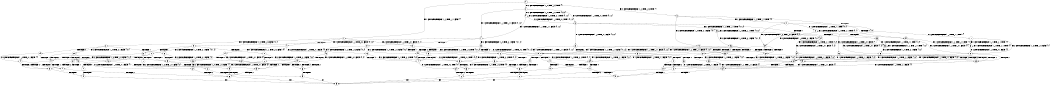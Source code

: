 digraph BCG {
size = "7, 10.5";
center = TRUE;
node [shape = circle];
0 [peripheries = 2];
0 -> 1 [label = "EX !1 !ATOMIC_EXCH_BRANCH (1, +1, TRUE, +1, 1, FALSE) !{}"];
0 -> 2 [label = "EX !2 !ATOMIC_EXCH_BRANCH (1, +0, TRUE, +0, 1, TRUE) !{}"];
0 -> 3 [label = "EX !0 !ATOMIC_EXCH_BRANCH (1, +1, TRUE, +0, 2, TRUE) !{}"];
1 -> 4 [label = "TERMINATE !1"];
1 -> 5 [label = "EX !2 !ATOMIC_EXCH_BRANCH (1, +0, TRUE, +0, 1, FALSE) !{0, 1}"];
1 -> 6 [label = "EX !0 !ATOMIC_EXCH_BRANCH (1, +1, TRUE, +0, 2, FALSE) !{0, 1}"];
2 -> 7 [label = "EX !1 !ATOMIC_EXCH_BRANCH (1, +1, TRUE, +1, 1, FALSE) !{0, 1, 2}"];
2 -> 8 [label = "EX !0 !ATOMIC_EXCH_BRANCH (1, +1, TRUE, +0, 2, TRUE) !{0, 1, 2}"];
2 -> 9 [label = "EX !2 !ATOMIC_EXCH_BRANCH (1, +0, TRUE, +0, 1, TRUE) !{0, 1, 2}"];
3 -> 10 [label = "TERMINATE !0"];
3 -> 11 [label = "EX !1 !ATOMIC_EXCH_BRANCH (1, +1, TRUE, +1, 1, TRUE) !{0}"];
3 -> 12 [label = "EX !2 !ATOMIC_EXCH_BRANCH (1, +0, TRUE, +0, 1, FALSE) !{0}"];
4 -> 13 [label = "EX !2 !ATOMIC_EXCH_BRANCH (1, +0, TRUE, +0, 1, FALSE) !{0}"];
4 -> 14 [label = "EX !0 !ATOMIC_EXCH_BRANCH (1, +1, TRUE, +0, 2, FALSE) !{0}"];
5 -> 15 [label = "TERMINATE !1"];
5 -> 16 [label = "TERMINATE !2"];
5 -> 17 [label = "EX !0 !ATOMIC_EXCH_BRANCH (1, +1, TRUE, +0, 2, TRUE) !{0, 1, 2}"];
6 -> 18 [label = "TERMINATE !1"];
6 -> 19 [label = "TERMINATE !0"];
6 -> 20 [label = "EX !2 !ATOMIC_EXCH_BRANCH (1, +0, TRUE, +0, 1, FALSE) !{0, 1}"];
7 -> 21 [label = "TERMINATE !1"];
7 -> 22 [label = "EX !0 !ATOMIC_EXCH_BRANCH (1, +1, TRUE, +0, 2, FALSE) !{0, 1, 2}"];
7 -> 23 [label = "EX !2 !ATOMIC_EXCH_BRANCH (1, +0, TRUE, +0, 1, FALSE) !{0, 1, 2}"];
8 -> 24 [label = "TERMINATE !0"];
8 -> 25 [label = "EX !1 !ATOMIC_EXCH_BRANCH (1, +1, TRUE, +1, 1, TRUE) !{0, 1, 2}"];
8 -> 26 [label = "EX !2 !ATOMIC_EXCH_BRANCH (1, +0, TRUE, +0, 1, FALSE) !{0, 1, 2}"];
9 -> 7 [label = "EX !1 !ATOMIC_EXCH_BRANCH (1, +1, TRUE, +1, 1, FALSE) !{0, 1, 2}"];
9 -> 8 [label = "EX !0 !ATOMIC_EXCH_BRANCH (1, +1, TRUE, +0, 2, TRUE) !{0, 1, 2}"];
9 -> 9 [label = "EX !2 !ATOMIC_EXCH_BRANCH (1, +0, TRUE, +0, 1, TRUE) !{0, 1, 2}"];
10 -> 27 [label = "EX !1 !ATOMIC_EXCH_BRANCH (1, +1, TRUE, +1, 1, TRUE) !{}"];
10 -> 28 [label = "EX !2 !ATOMIC_EXCH_BRANCH (1, +0, TRUE, +0, 1, FALSE) !{}"];
11 -> 29 [label = "TERMINATE !0"];
11 -> 30 [label = "EX !2 !ATOMIC_EXCH_BRANCH (1, +0, TRUE, +0, 1, FALSE) !{0, 1}"];
11 -> 31 [label = "EX !1 !ATOMIC_EXCH_BRANCH (1, +1, TRUE, +1, 1, TRUE) !{0, 1}"];
12 -> 32 [label = "TERMINATE !2"];
12 -> 33 [label = "TERMINATE !0"];
12 -> 17 [label = "EX !1 !ATOMIC_EXCH_BRANCH (1, +1, TRUE, +1, 1, FALSE) !{0, 1, 2}"];
13 -> 34 [label = "TERMINATE !2"];
13 -> 35 [label = "EX !0 !ATOMIC_EXCH_BRANCH (1, +1, TRUE, +0, 2, TRUE) !{0, 2}"];
14 -> 36 [label = "TERMINATE !0"];
14 -> 37 [label = "EX !2 !ATOMIC_EXCH_BRANCH (1, +0, TRUE, +0, 1, FALSE) !{0}"];
15 -> 34 [label = "TERMINATE !2"];
15 -> 35 [label = "EX !0 !ATOMIC_EXCH_BRANCH (1, +1, TRUE, +0, 2, TRUE) !{0, 2}"];
16 -> 38 [label = "TERMINATE !1"];
16 -> 39 [label = "EX !0 !ATOMIC_EXCH_BRANCH (1, +1, TRUE, +0, 2, TRUE) !{0, 1}"];
17 -> 40 [label = "TERMINATE !1"];
17 -> 41 [label = "TERMINATE !2"];
17 -> 42 [label = "TERMINATE !0"];
18 -> 36 [label = "TERMINATE !0"];
18 -> 37 [label = "EX !2 !ATOMIC_EXCH_BRANCH (1, +0, TRUE, +0, 1, FALSE) !{0}"];
19 -> 43 [label = "TERMINATE !1"];
19 -> 44 [label = "EX !2 !ATOMIC_EXCH_BRANCH (1, +0, TRUE, +0, 1, FALSE) !{1}"];
20 -> 45 [label = "TERMINATE !1"];
20 -> 46 [label = "TERMINATE !2"];
20 -> 47 [label = "TERMINATE !0"];
21 -> 48 [label = "EX !0 !ATOMIC_EXCH_BRANCH (1, +1, TRUE, +0, 2, FALSE) !{0, 2}"];
21 -> 49 [label = "EX !2 !ATOMIC_EXCH_BRANCH (1, +0, TRUE, +0, 1, FALSE) !{0, 2}"];
22 -> 50 [label = "TERMINATE !1"];
22 -> 51 [label = "TERMINATE !0"];
22 -> 52 [label = "EX !2 !ATOMIC_EXCH_BRANCH (1, +0, TRUE, +0, 1, FALSE) !{0, 1, 2}"];
23 -> 15 [label = "TERMINATE !1"];
23 -> 16 [label = "TERMINATE !2"];
23 -> 17 [label = "EX !0 !ATOMIC_EXCH_BRANCH (1, +1, TRUE, +0, 2, TRUE) !{0, 1, 2}"];
24 -> 53 [label = "EX !1 !ATOMIC_EXCH_BRANCH (1, +1, TRUE, +1, 1, TRUE) !{1, 2}"];
24 -> 54 [label = "EX !2 !ATOMIC_EXCH_BRANCH (1, +0, TRUE, +0, 1, FALSE) !{1, 2}"];
25 -> 55 [label = "TERMINATE !0"];
25 -> 56 [label = "EX !2 !ATOMIC_EXCH_BRANCH (1, +0, TRUE, +0, 1, FALSE) !{0, 1, 2}"];
25 -> 25 [label = "EX !1 !ATOMIC_EXCH_BRANCH (1, +1, TRUE, +1, 1, TRUE) !{0, 1, 2}"];
26 -> 32 [label = "TERMINATE !2"];
26 -> 33 [label = "TERMINATE !0"];
26 -> 17 [label = "EX !1 !ATOMIC_EXCH_BRANCH (1, +1, TRUE, +1, 1, FALSE) !{0, 1, 2}"];
27 -> 57 [label = "EX !2 !ATOMIC_EXCH_BRANCH (1, +0, TRUE, +0, 1, FALSE) !{1}"];
27 -> 58 [label = "EX !1 !ATOMIC_EXCH_BRANCH (1, +1, TRUE, +1, 1, TRUE) !{1}"];
28 -> 59 [label = "TERMINATE !2"];
28 -> 60 [label = "EX !1 !ATOMIC_EXCH_BRANCH (1, +1, TRUE, +1, 1, FALSE) !{1, 2}"];
29 -> 57 [label = "EX !2 !ATOMIC_EXCH_BRANCH (1, +0, TRUE, +0, 1, FALSE) !{1}"];
29 -> 58 [label = "EX !1 !ATOMIC_EXCH_BRANCH (1, +1, TRUE, +1, 1, TRUE) !{1}"];
30 -> 61 [label = "TERMINATE !2"];
30 -> 62 [label = "TERMINATE !0"];
30 -> 17 [label = "EX !1 !ATOMIC_EXCH_BRANCH (1, +1, TRUE, +1, 1, FALSE) !{0, 1, 2}"];
31 -> 29 [label = "TERMINATE !0"];
31 -> 30 [label = "EX !2 !ATOMIC_EXCH_BRANCH (1, +0, TRUE, +0, 1, FALSE) !{0, 1}"];
31 -> 31 [label = "EX !1 !ATOMIC_EXCH_BRANCH (1, +1, TRUE, +1, 1, TRUE) !{0, 1}"];
32 -> 63 [label = "TERMINATE !0"];
32 -> 39 [label = "EX !1 !ATOMIC_EXCH_BRANCH (1, +1, TRUE, +1, 1, FALSE) !{0, 1}"];
33 -> 59 [label = "TERMINATE !2"];
33 -> 60 [label = "EX !1 !ATOMIC_EXCH_BRANCH (1, +1, TRUE, +1, 1, FALSE) !{1, 2}"];
34 -> 64 [label = "EX !0 !ATOMIC_EXCH_BRANCH (1, +1, TRUE, +0, 2, TRUE) !{0}"];
35 -> 65 [label = "TERMINATE !2"];
35 -> 66 [label = "TERMINATE !0"];
36 -> 67 [label = "EX !2 !ATOMIC_EXCH_BRANCH (1, +0, TRUE, +0, 1, FALSE) !{}"];
37 -> 68 [label = "TERMINATE !2"];
37 -> 69 [label = "TERMINATE !0"];
38 -> 64 [label = "EX !0 !ATOMIC_EXCH_BRANCH (1, +1, TRUE, +0, 2, TRUE) !{0}"];
39 -> 70 [label = "TERMINATE !1"];
39 -> 71 [label = "TERMINATE !0"];
40 -> 65 [label = "TERMINATE !2"];
40 -> 66 [label = "TERMINATE !0"];
41 -> 70 [label = "TERMINATE !1"];
41 -> 71 [label = "TERMINATE !0"];
42 -> 72 [label = "TERMINATE !1"];
42 -> 73 [label = "TERMINATE !2"];
43 -> 67 [label = "EX !2 !ATOMIC_EXCH_BRANCH (1, +0, TRUE, +0, 1, FALSE) !{}"];
44 -> 74 [label = "TERMINATE !1"];
44 -> 75 [label = "TERMINATE !2"];
45 -> 68 [label = "TERMINATE !2"];
45 -> 69 [label = "TERMINATE !0"];
46 -> 76 [label = "TERMINATE !1"];
46 -> 77 [label = "TERMINATE !0"];
47 -> 74 [label = "TERMINATE !1"];
47 -> 75 [label = "TERMINATE !2"];
48 -> 78 [label = "TERMINATE !0"];
48 -> 79 [label = "EX !2 !ATOMIC_EXCH_BRANCH (1, +0, TRUE, +0, 1, FALSE) !{0, 2}"];
49 -> 34 [label = "TERMINATE !2"];
49 -> 35 [label = "EX !0 !ATOMIC_EXCH_BRANCH (1, +1, TRUE, +0, 2, TRUE) !{0, 2}"];
50 -> 78 [label = "TERMINATE !0"];
50 -> 79 [label = "EX !2 !ATOMIC_EXCH_BRANCH (1, +0, TRUE, +0, 1, FALSE) !{0, 2}"];
51 -> 80 [label = "TERMINATE !1"];
51 -> 81 [label = "EX !2 !ATOMIC_EXCH_BRANCH (1, +0, TRUE, +0, 1, FALSE) !{1, 2}"];
52 -> 45 [label = "TERMINATE !1"];
52 -> 46 [label = "TERMINATE !2"];
52 -> 47 [label = "TERMINATE !0"];
53 -> 82 [label = "EX !2 !ATOMIC_EXCH_BRANCH (1, +0, TRUE, +0, 1, FALSE) !{1, 2}"];
53 -> 53 [label = "EX !1 !ATOMIC_EXCH_BRANCH (1, +1, TRUE, +1, 1, TRUE) !{1, 2}"];
54 -> 59 [label = "TERMINATE !2"];
54 -> 60 [label = "EX !1 !ATOMIC_EXCH_BRANCH (1, +1, TRUE, +1, 1, FALSE) !{1, 2}"];
55 -> 82 [label = "EX !2 !ATOMIC_EXCH_BRANCH (1, +0, TRUE, +0, 1, FALSE) !{1, 2}"];
55 -> 53 [label = "EX !1 !ATOMIC_EXCH_BRANCH (1, +1, TRUE, +1, 1, TRUE) !{1, 2}"];
56 -> 61 [label = "TERMINATE !2"];
56 -> 62 [label = "TERMINATE !0"];
56 -> 17 [label = "EX !1 !ATOMIC_EXCH_BRANCH (1, +1, TRUE, +1, 1, FALSE) !{0, 1, 2}"];
57 -> 83 [label = "TERMINATE !2"];
57 -> 60 [label = "EX !1 !ATOMIC_EXCH_BRANCH (1, +1, TRUE, +1, 1, FALSE) !{1, 2}"];
58 -> 57 [label = "EX !2 !ATOMIC_EXCH_BRANCH (1, +0, TRUE, +0, 1, FALSE) !{1}"];
58 -> 58 [label = "EX !1 !ATOMIC_EXCH_BRANCH (1, +1, TRUE, +1, 1, TRUE) !{1}"];
59 -> 84 [label = "EX !1 !ATOMIC_EXCH_BRANCH (1, +1, TRUE, +1, 1, FALSE) !{1}"];
60 -> 72 [label = "TERMINATE !1"];
60 -> 73 [label = "TERMINATE !2"];
61 -> 85 [label = "TERMINATE !0"];
61 -> 39 [label = "EX !1 !ATOMIC_EXCH_BRANCH (1, +1, TRUE, +1, 1, FALSE) !{0, 1}"];
62 -> 83 [label = "TERMINATE !2"];
62 -> 60 [label = "EX !1 !ATOMIC_EXCH_BRANCH (1, +1, TRUE, +1, 1, FALSE) !{1, 2}"];
63 -> 84 [label = "EX !1 !ATOMIC_EXCH_BRANCH (1, +1, TRUE, +1, 1, FALSE) !{1}"];
64 -> 86 [label = "TERMINATE !0"];
65 -> 86 [label = "TERMINATE !0"];
66 -> 87 [label = "TERMINATE !2"];
67 -> 88 [label = "TERMINATE !2"];
68 -> 89 [label = "TERMINATE !0"];
69 -> 88 [label = "TERMINATE !2"];
70 -> 86 [label = "TERMINATE !0"];
71 -> 90 [label = "TERMINATE !1"];
72 -> 87 [label = "TERMINATE !2"];
73 -> 90 [label = "TERMINATE !1"];
74 -> 88 [label = "TERMINATE !2"];
75 -> 91 [label = "TERMINATE !1"];
76 -> 89 [label = "TERMINATE !0"];
77 -> 91 [label = "TERMINATE !1"];
78 -> 92 [label = "EX !2 !ATOMIC_EXCH_BRANCH (1, +0, TRUE, +0, 1, FALSE) !{2}"];
79 -> 68 [label = "TERMINATE !2"];
79 -> 69 [label = "TERMINATE !0"];
80 -> 92 [label = "EX !2 !ATOMIC_EXCH_BRANCH (1, +0, TRUE, +0, 1, FALSE) !{2}"];
81 -> 74 [label = "TERMINATE !1"];
81 -> 75 [label = "TERMINATE !2"];
82 -> 83 [label = "TERMINATE !2"];
82 -> 60 [label = "EX !1 !ATOMIC_EXCH_BRANCH (1, +1, TRUE, +1, 1, FALSE) !{1, 2}"];
83 -> 84 [label = "EX !1 !ATOMIC_EXCH_BRANCH (1, +1, TRUE, +1, 1, FALSE) !{1}"];
84 -> 90 [label = "TERMINATE !1"];
85 -> 84 [label = "EX !1 !ATOMIC_EXCH_BRANCH (1, +1, TRUE, +1, 1, FALSE) !{1}"];
86 -> 93 [label = "exit"];
87 -> 93 [label = "exit"];
88 -> 93 [label = "exit"];
89 -> 93 [label = "exit"];
90 -> 93 [label = "exit"];
91 -> 93 [label = "exit"];
92 -> 88 [label = "TERMINATE !2"];
}
